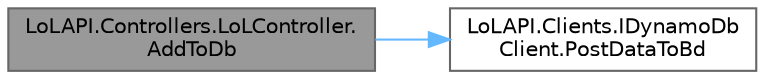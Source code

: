digraph "LoLAPI.Controllers.LoLController.AddToDb"
{
 // LATEX_PDF_SIZE
  bgcolor="transparent";
  edge [fontname=Helvetica,fontsize=10,labelfontname=Helvetica,labelfontsize=10];
  node [fontname=Helvetica,fontsize=10,shape=box,height=0.2,width=0.4];
  rankdir="LR";
  Node1 [id="Node000001",label="LoLAPI.Controllers.LoLController.\lAddToDb",height=0.2,width=0.4,color="gray40", fillcolor="grey60", style="filled", fontcolor="black",tooltip=" "];
  Node1 -> Node2 [id="edge2_Node000001_Node000002",color="steelblue1",style="solid",tooltip=" "];
  Node2 [id="Node000002",label="LoLAPI.Clients.IDynamoDb\lClient.PostDataToBd",height=0.2,width=0.4,color="grey40", fillcolor="white", style="filled",URL="$interface_lo_l_a_p_i_1_1_clients_1_1_i_dynamo_db_client.html#a14a230379f1c40725ea157f5a9a12108",tooltip=" "];
}
